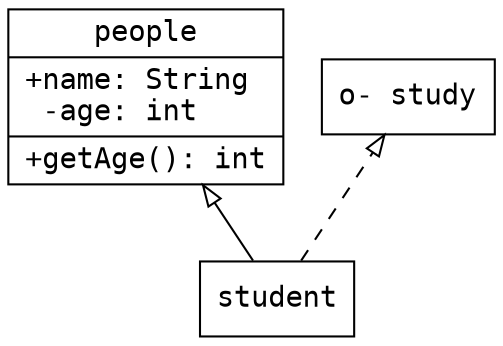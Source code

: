 digraph Class{
    rankdir=BT; // 箭头从下到上
    // 默认方形
    node [shape = "record", fontname = "Consolas"]
    // 默认空箭头
    edge [arrowhead = "empty", fontname = "Consolas"]

    // + 公有 - 私有 # 保护 ~ 包级(默认) \l左对齐换行
    people [label = "{people
    | +name: String\l
    -age: int\l
    | +getAge(): int\l}"]
    // o- 表示接口
    study [label = "{o- study}"]

    // 继承 extends
    student -> people
    // 实现 implements
    student -> study [style="dashed"]
}
